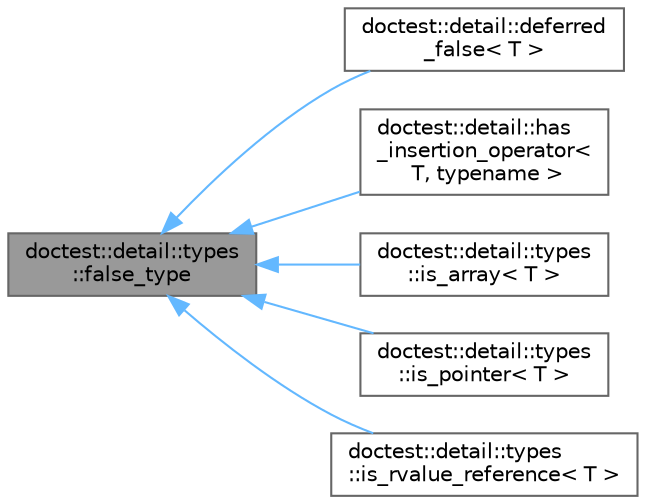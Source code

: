 digraph "doctest::detail::types::false_type"
{
 // INTERACTIVE_SVG=YES
 // LATEX_PDF_SIZE
  bgcolor="transparent";
  edge [fontname=Helvetica,fontsize=10,labelfontname=Helvetica,labelfontsize=10];
  node [fontname=Helvetica,fontsize=10,shape=box,height=0.2,width=0.4];
  rankdir="LR";
  Node1 [id="Node000001",label="doctest::detail::types\l::false_type",height=0.2,width=0.4,color="gray40", fillcolor="grey60", style="filled", fontcolor="black",tooltip=" "];
  Node1 -> Node2 [id="edge1_Node000001_Node000002",dir="back",color="steelblue1",style="solid",tooltip=" "];
  Node2 [id="Node000002",label="doctest::detail::deferred\l_false\< T \>",height=0.2,width=0.4,color="gray40", fillcolor="white", style="filled",URL="$structdoctest_1_1detail_1_1deferred__false.html",tooltip=" "];
  Node1 -> Node3 [id="edge2_Node000001_Node000003",dir="back",color="steelblue1",style="solid",tooltip=" "];
  Node3 [id="Node000003",label="doctest::detail::has\l_insertion_operator\<\l T, typename \>",height=0.2,width=0.4,color="gray40", fillcolor="white", style="filled",URL="$structdoctest_1_1detail_1_1has__insertion__operator.html",tooltip=" "];
  Node1 -> Node4 [id="edge3_Node000001_Node000004",dir="back",color="steelblue1",style="solid",tooltip=" "];
  Node4 [id="Node000004",label="doctest::detail::types\l::is_array\< T \>",height=0.2,width=0.4,color="gray40", fillcolor="white", style="filled",URL="$structdoctest_1_1detail_1_1types_1_1is__array.html",tooltip=" "];
  Node1 -> Node5 [id="edge4_Node000001_Node000005",dir="back",color="steelblue1",style="solid",tooltip=" "];
  Node5 [id="Node000005",label="doctest::detail::types\l::is_pointer\< T \>",height=0.2,width=0.4,color="gray40", fillcolor="white", style="filled",URL="$structdoctest_1_1detail_1_1types_1_1is__pointer.html",tooltip=" "];
  Node1 -> Node6 [id="edge5_Node000001_Node000006",dir="back",color="steelblue1",style="solid",tooltip=" "];
  Node6 [id="Node000006",label="doctest::detail::types\l::is_rvalue_reference\< T \>",height=0.2,width=0.4,color="gray40", fillcolor="white", style="filled",URL="$structdoctest_1_1detail_1_1types_1_1is__rvalue__reference.html",tooltip=" "];
}
